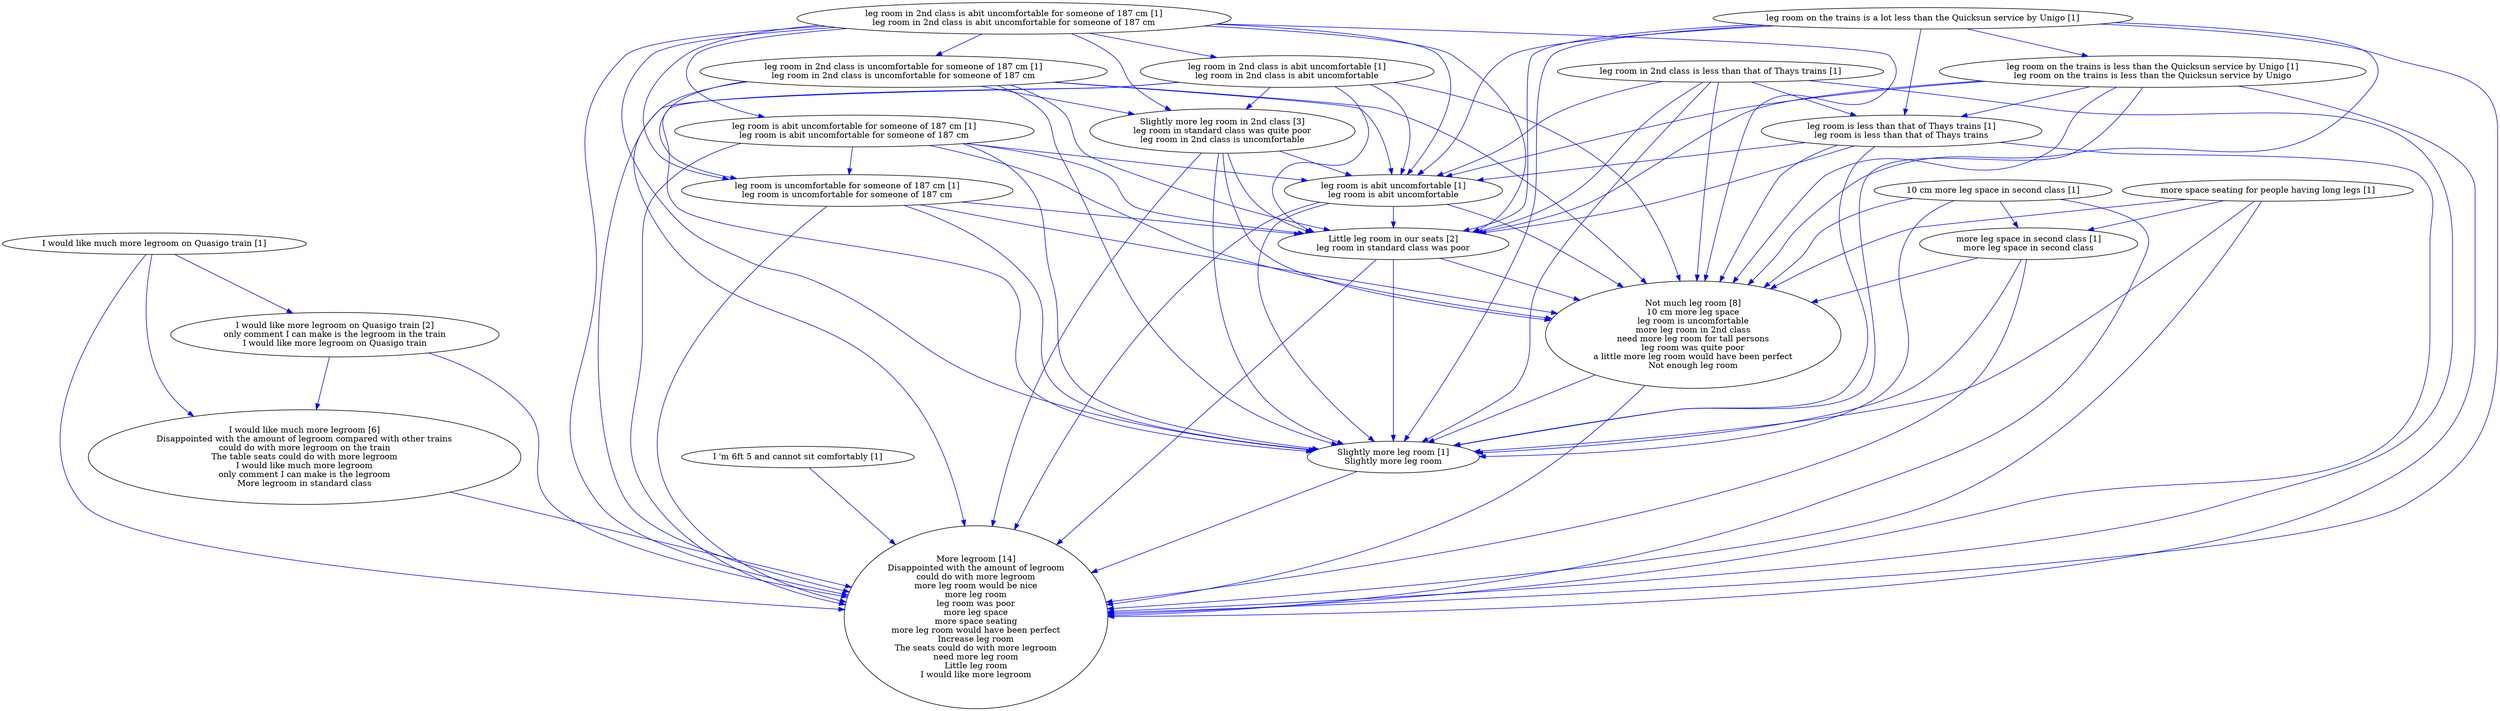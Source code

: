 digraph collapsedGraph {
"I would like more legroom on Quasigo train [2]\nonly comment I can make is the legroom in the train\nI would like more legroom on Quasigo train""More legroom [14]\nDisappointed with the amount of legroom\ncould do with more legroom\nmore leg room would be nice\nmore leg room\nleg room was poor\nmore leg space\nmore space seating\nmore leg room would have been perfect\nIncrease leg room\nThe seats could do with more legroom\nneed more leg room\nLittle leg room\nI would like more legroom""Little leg room in our seats [2]\nleg room in standard class was poor""Slightly more leg room in 2nd class [3]\nleg room in standard class was quite poor\nleg room in 2nd class is uncomfortable""I would like much more legroom [6]\nDisappointed with the amount of legroom compared with other trains\ncould do with more legroom on the train\nThe table seats could do with more legroom\nI would like much more legroom\nonly comment I can make is the legroom\nMore legroom in standard class""Not much leg room [8]\n10 cm more leg space\nleg room is uncomfortable\nmore leg room in 2nd class\nneed more leg room for tall persons\nleg room was quite poor\na little more leg room would have been perfect\nNot enough leg room""10 cm more leg space in second class [1]""more leg space in second class [1]\nmore leg space in second class""I 'm 6ft 5 and cannot sit comfortably [1]""I would like much more legroom on Quasigo train [1]""Slightly more leg room [1]\nSlightly more leg room""leg room in 2nd class is abit uncomfortable for someone of 187 cm [1]\nleg room in 2nd class is abit uncomfortable for someone of 187 cm""leg room is abit uncomfortable for someone of 187 cm [1]\nleg room is abit uncomfortable for someone of 187 cm""leg room is abit uncomfortable [1]\nleg room is abit uncomfortable""leg room is uncomfortable for someone of 187 cm [1]\nleg room is uncomfortable for someone of 187 cm""leg room in 2nd class is abit uncomfortable [1]\nleg room in 2nd class is abit uncomfortable""leg room in 2nd class is uncomfortable for someone of 187 cm [1]\nleg room in 2nd class is uncomfortable for someone of 187 cm""leg room in 2nd class is less than that of Thays trains [1]""leg room is less than that of Thays trains [1]\nleg room is less than that of Thays trains""leg room on the trains is a lot less than the Quicksun service by Unigo [1]""leg room on the trains is less than the Quicksun service by Unigo [1]\nleg room on the trains is less than the Quicksun service by Unigo""more space seating for people having long legs [1]""leg room in 2nd class is abit uncomfortable [1]\nleg room in 2nd class is abit uncomfortable" -> "Little leg room in our seats [2]\nleg room in standard class was poor" [color=blue]
"Slightly more leg room in 2nd class [3]\nleg room in standard class was quite poor\nleg room in 2nd class is uncomfortable" -> "Slightly more leg room [1]\nSlightly more leg room" [color=blue]
"Slightly more leg room in 2nd class [3]\nleg room in standard class was quite poor\nleg room in 2nd class is uncomfortable" -> "More legroom [14]\nDisappointed with the amount of legroom\ncould do with more legroom\nmore leg room would be nice\nmore leg room\nleg room was poor\nmore leg space\nmore space seating\nmore leg room would have been perfect\nIncrease leg room\nThe seats could do with more legroom\nneed more leg room\nLittle leg room\nI would like more legroom" [color=blue]
"Not much leg room [8]\n10 cm more leg space\nleg room is uncomfortable\nmore leg room in 2nd class\nneed more leg room for tall persons\nleg room was quite poor\na little more leg room would have been perfect\nNot enough leg room" -> "More legroom [14]\nDisappointed with the amount of legroom\ncould do with more legroom\nmore leg room would be nice\nmore leg room\nleg room was poor\nmore leg space\nmore space seating\nmore leg room would have been perfect\nIncrease leg room\nThe seats could do with more legroom\nneed more leg room\nLittle leg room\nI would like more legroom" [color=blue]
"leg room on the trains is less than the Quicksun service by Unigo [1]\nleg room on the trains is less than the Quicksun service by Unigo" -> "Slightly more leg room [1]\nSlightly more leg room" [color=blue]
"leg room on the trains is less than the Quicksun service by Unigo [1]\nleg room on the trains is less than the Quicksun service by Unigo" -> "leg room is abit uncomfortable [1]\nleg room is abit uncomfortable" [color=blue]
"leg room on the trains is less than the Quicksun service by Unigo [1]\nleg room on the trains is less than the Quicksun service by Unigo" -> "More legroom [14]\nDisappointed with the amount of legroom\ncould do with more legroom\nmore leg room would be nice\nmore leg room\nleg room was poor\nmore leg space\nmore space seating\nmore leg room would have been perfect\nIncrease leg room\nThe seats could do with more legroom\nneed more leg room\nLittle leg room\nI would like more legroom" [color=blue]
"leg room in 2nd class is abit uncomfortable for someone of 187 cm [1]\nleg room in 2nd class is abit uncomfortable for someone of 187 cm" -> "More legroom [14]\nDisappointed with the amount of legroom\ncould do with more legroom\nmore leg room would be nice\nmore leg room\nleg room was poor\nmore leg space\nmore space seating\nmore leg room would have been perfect\nIncrease leg room\nThe seats could do with more legroom\nneed more leg room\nLittle leg room\nI would like more legroom" [color=blue]
"leg room in 2nd class is abit uncomfortable for someone of 187 cm [1]\nleg room in 2nd class is abit uncomfortable for someone of 187 cm" -> "Slightly more leg room [1]\nSlightly more leg room" [color=blue]
"Slightly more leg room in 2nd class [3]\nleg room in standard class was quite poor\nleg room in 2nd class is uncomfortable" -> "leg room is abit uncomfortable [1]\nleg room is abit uncomfortable" [color=blue]
"more space seating for people having long legs [1]" -> "More legroom [14]\nDisappointed with the amount of legroom\ncould do with more legroom\nmore leg room would be nice\nmore leg room\nleg room was poor\nmore leg space\nmore space seating\nmore leg room would have been perfect\nIncrease leg room\nThe seats could do with more legroom\nneed more leg room\nLittle leg room\nI would like more legroom" [color=blue]
"more leg space in second class [1]\nmore leg space in second class" -> "Not much leg room [8]\n10 cm more leg space\nleg room is uncomfortable\nmore leg room in 2nd class\nneed more leg room for tall persons\nleg room was quite poor\na little more leg room would have been perfect\nNot enough leg room" [color=blue]
"more leg space in second class [1]\nmore leg space in second class" -> "More legroom [14]\nDisappointed with the amount of legroom\ncould do with more legroom\nmore leg room would be nice\nmore leg room\nleg room was poor\nmore leg space\nmore space seating\nmore leg room would have been perfect\nIncrease leg room\nThe seats could do with more legroom\nneed more leg room\nLittle leg room\nI would like more legroom" [color=blue]
"10 cm more leg space in second class [1]" -> "Slightly more leg room [1]\nSlightly more leg room" [color=blue]
"leg room in 2nd class is uncomfortable for someone of 187 cm [1]\nleg room in 2nd class is uncomfortable for someone of 187 cm" -> "More legroom [14]\nDisappointed with the amount of legroom\ncould do with more legroom\nmore leg room would be nice\nmore leg room\nleg room was poor\nmore leg space\nmore space seating\nmore leg room would have been perfect\nIncrease leg room\nThe seats could do with more legroom\nneed more leg room\nLittle leg room\nI would like more legroom" [color=blue]
"leg room in 2nd class is uncomfortable for someone of 187 cm [1]\nleg room in 2nd class is uncomfortable for someone of 187 cm" -> "Slightly more leg room [1]\nSlightly more leg room" [color=blue]
"leg room on the trains is a lot less than the Quicksun service by Unigo [1]" -> "Not much leg room [8]\n10 cm more leg space\nleg room is uncomfortable\nmore leg room in 2nd class\nneed more leg room for tall persons\nleg room was quite poor\na little more leg room would have been perfect\nNot enough leg room" [color=blue]
"leg room is less than that of Thays trains [1]\nleg room is less than that of Thays trains" -> "More legroom [14]\nDisappointed with the amount of legroom\ncould do with more legroom\nmore leg room would be nice\nmore leg room\nleg room was poor\nmore leg space\nmore space seating\nmore leg room would have been perfect\nIncrease leg room\nThe seats could do with more legroom\nneed more leg room\nLittle leg room\nI would like more legroom" [color=blue]
"leg room is less than that of Thays trains [1]\nleg room is less than that of Thays trains" -> "leg room is abit uncomfortable [1]\nleg room is abit uncomfortable" [color=blue]
"Slightly more leg room in 2nd class [3]\nleg room in standard class was quite poor\nleg room in 2nd class is uncomfortable" -> "Not much leg room [8]\n10 cm more leg space\nleg room is uncomfortable\nmore leg room in 2nd class\nneed more leg room for tall persons\nleg room was quite poor\na little more leg room would have been perfect\nNot enough leg room" [color=blue]
"leg room is uncomfortable for someone of 187 cm [1]\nleg room is uncomfortable for someone of 187 cm" -> "More legroom [14]\nDisappointed with the amount of legroom\ncould do with more legroom\nmore leg room would be nice\nmore leg room\nleg room was poor\nmore leg space\nmore space seating\nmore leg room would have been perfect\nIncrease leg room\nThe seats could do with more legroom\nneed more leg room\nLittle leg room\nI would like more legroom" [color=blue]
"leg room is less than that of Thays trains [1]\nleg room is less than that of Thays trains" -> "Slightly more leg room [1]\nSlightly more leg room" [color=blue]
"leg room on the trains is a lot less than the Quicksun service by Unigo [1]" -> "Little leg room in our seats [2]\nleg room in standard class was poor" [color=blue]
"leg room on the trains is a lot less than the Quicksun service by Unigo [1]" -> "leg room is less than that of Thays trains [1]\nleg room is less than that of Thays trains" [color=blue]
"leg room is uncomfortable for someone of 187 cm [1]\nleg room is uncomfortable for someone of 187 cm" -> "Little leg room in our seats [2]\nleg room in standard class was poor" [color=blue]
"leg room in 2nd class is uncomfortable for someone of 187 cm [1]\nleg room in 2nd class is uncomfortable for someone of 187 cm" -> "Little leg room in our seats [2]\nleg room in standard class was poor" [color=blue]
"leg room is uncomfortable for someone of 187 cm [1]\nleg room is uncomfortable for someone of 187 cm" -> "Slightly more leg room [1]\nSlightly more leg room" [color=blue]
"leg room in 2nd class is uncomfortable for someone of 187 cm [1]\nleg room in 2nd class is uncomfortable for someone of 187 cm" -> "Not much leg room [8]\n10 cm more leg space\nleg room is uncomfortable\nmore leg room in 2nd class\nneed more leg room for tall persons\nleg room was quite poor\na little more leg room would have been perfect\nNot enough leg room" [color=blue]
"leg room is less than that of Thays trains [1]\nleg room is less than that of Thays trains" -> "Not much leg room [8]\n10 cm more leg space\nleg room is uncomfortable\nmore leg room in 2nd class\nneed more leg room for tall persons\nleg room was quite poor\na little more leg room would have been perfect\nNot enough leg room" [color=blue]
"leg room is uncomfortable for someone of 187 cm [1]\nleg room is uncomfortable for someone of 187 cm" -> "Not much leg room [8]\n10 cm more leg space\nleg room is uncomfortable\nmore leg room in 2nd class\nneed more leg room for tall persons\nleg room was quite poor\na little more leg room would have been perfect\nNot enough leg room" [color=blue]
"leg room is less than that of Thays trains [1]\nleg room is less than that of Thays trains" -> "Little leg room in our seats [2]\nleg room in standard class was poor" [color=blue]
"Slightly more leg room in 2nd class [3]\nleg room in standard class was quite poor\nleg room in 2nd class is uncomfortable" -> "Little leg room in our seats [2]\nleg room in standard class was poor" [color=blue]
"leg room in 2nd class is abit uncomfortable [1]\nleg room in 2nd class is abit uncomfortable" -> "More legroom [14]\nDisappointed with the amount of legroom\ncould do with more legroom\nmore leg room would be nice\nmore leg room\nleg room was poor\nmore leg space\nmore space seating\nmore leg room would have been perfect\nIncrease leg room\nThe seats could do with more legroom\nneed more leg room\nLittle leg room\nI would like more legroom" [color=blue]
"leg room in 2nd class is abit uncomfortable [1]\nleg room in 2nd class is abit uncomfortable" -> "Slightly more leg room [1]\nSlightly more leg room" [color=blue]
"Slightly more leg room [1]\nSlightly more leg room" -> "More legroom [14]\nDisappointed with the amount of legroom\ncould do with more legroom\nmore leg room would be nice\nmore leg room\nleg room was poor\nmore leg space\nmore space seating\nmore leg room would have been perfect\nIncrease leg room\nThe seats could do with more legroom\nneed more leg room\nLittle leg room\nI would like more legroom" [color=blue]
"I would like much more legroom [6]\nDisappointed with the amount of legroom compared with other trains\ncould do with more legroom on the train\nThe table seats could do with more legroom\nI would like much more legroom\nonly comment I can make is the legroom\nMore legroom in standard class" -> "More legroom [14]\nDisappointed with the amount of legroom\ncould do with more legroom\nmore leg room would be nice\nmore leg room\nleg room was poor\nmore leg space\nmore space seating\nmore leg room would have been perfect\nIncrease leg room\nThe seats could do with more legroom\nneed more leg room\nLittle leg room\nI would like more legroom" [color=blue]
"10 cm more leg space in second class [1]" -> "More legroom [14]\nDisappointed with the amount of legroom\ncould do with more legroom\nmore leg room would be nice\nmore leg room\nleg room was poor\nmore leg space\nmore space seating\nmore leg room would have been perfect\nIncrease leg room\nThe seats could do with more legroom\nneed more leg room\nLittle leg room\nI would like more legroom" [color=blue]
"10 cm more leg space in second class [1]" -> "Not much leg room [8]\n10 cm more leg space\nleg room is uncomfortable\nmore leg room in 2nd class\nneed more leg room for tall persons\nleg room was quite poor\na little more leg room would have been perfect\nNot enough leg room" [color=blue]
"leg room in 2nd class is less than that of Thays trains [1]" -> "More legroom [14]\nDisappointed with the amount of legroom\ncould do with more legroom\nmore leg room would be nice\nmore leg room\nleg room was poor\nmore leg space\nmore space seating\nmore leg room would have been perfect\nIncrease leg room\nThe seats could do with more legroom\nneed more leg room\nLittle leg room\nI would like more legroom" [color=blue]
"leg room in 2nd class is less than that of Thays trains [1]" -> "leg room is abit uncomfortable [1]\nleg room is abit uncomfortable" [color=blue]
"leg room in 2nd class is less than that of Thays trains [1]" -> "Slightly more leg room [1]\nSlightly more leg room" [color=blue]
"leg room is abit uncomfortable for someone of 187 cm [1]\nleg room is abit uncomfortable for someone of 187 cm" -> "Slightly more leg room [1]\nSlightly more leg room" [color=blue]
"leg room is abit uncomfortable for someone of 187 cm [1]\nleg room is abit uncomfortable for someone of 187 cm" -> "More legroom [14]\nDisappointed with the amount of legroom\ncould do with more legroom\nmore leg room would be nice\nmore leg room\nleg room was poor\nmore leg space\nmore space seating\nmore leg room would have been perfect\nIncrease leg room\nThe seats could do with more legroom\nneed more leg room\nLittle leg room\nI would like more legroom" [color=blue]
"leg room is abit uncomfortable [1]\nleg room is abit uncomfortable" -> "Slightly more leg room [1]\nSlightly more leg room" [color=blue]
"leg room is abit uncomfortable [1]\nleg room is abit uncomfortable" -> "More legroom [14]\nDisappointed with the amount of legroom\ncould do with more legroom\nmore leg room would be nice\nmore leg room\nleg room was poor\nmore leg space\nmore space seating\nmore leg room would have been perfect\nIncrease leg room\nThe seats could do with more legroom\nneed more leg room\nLittle leg room\nI would like more legroom" [color=blue]
"leg room is abit uncomfortable for someone of 187 cm [1]\nleg room is abit uncomfortable for someone of 187 cm" -> "Little leg room in our seats [2]\nleg room in standard class was poor" [color=blue]
"leg room is abit uncomfortable for someone of 187 cm [1]\nleg room is abit uncomfortable for someone of 187 cm" -> "Not much leg room [8]\n10 cm more leg space\nleg room is uncomfortable\nmore leg room in 2nd class\nneed more leg room for tall persons\nleg room was quite poor\na little more leg room would have been perfect\nNot enough leg room" [color=blue]
"leg room on the trains is less than the Quicksun service by Unigo [1]\nleg room on the trains is less than the Quicksun service by Unigo" -> "Not much leg room [8]\n10 cm more leg space\nleg room is uncomfortable\nmore leg room in 2nd class\nneed more leg room for tall persons\nleg room was quite poor\na little more leg room would have been perfect\nNot enough leg room" [color=blue]
"leg room on the trains is less than the Quicksun service by Unigo [1]\nleg room on the trains is less than the Quicksun service by Unigo" -> "leg room is less than that of Thays trains [1]\nleg room is less than that of Thays trains" [color=blue]
"leg room on the trains is less than the Quicksun service by Unigo [1]\nleg room on the trains is less than the Quicksun service by Unigo" -> "Little leg room in our seats [2]\nleg room in standard class was poor" [color=blue]
"leg room on the trains is a lot less than the Quicksun service by Unigo [1]" -> "More legroom [14]\nDisappointed with the amount of legroom\ncould do with more legroom\nmore leg room would be nice\nmore leg room\nleg room was poor\nmore leg space\nmore space seating\nmore leg room would have been perfect\nIncrease leg room\nThe seats could do with more legroom\nneed more leg room\nLittle leg room\nI would like more legroom" [color=blue]
"leg room on the trains is a lot less than the Quicksun service by Unigo [1]" -> "leg room is abit uncomfortable [1]\nleg room is abit uncomfortable" [color=blue]
"I would like much more legroom on Quasigo train [1]" -> "I would like much more legroom [6]\nDisappointed with the amount of legroom compared with other trains\ncould do with more legroom on the train\nThe table seats could do with more legroom\nI would like much more legroom\nonly comment I can make is the legroom\nMore legroom in standard class" [color=blue]
"leg room in 2nd class is less than that of Thays trains [1]" -> "Little leg room in our seats [2]\nleg room in standard class was poor" [color=blue]
"leg room on the trains is a lot less than the Quicksun service by Unigo [1]" -> "Slightly more leg room [1]\nSlightly more leg room" [color=blue]
"I 'm 6ft 5 and cannot sit comfortably [1]" -> "More legroom [14]\nDisappointed with the amount of legroom\ncould do with more legroom\nmore leg room would be nice\nmore leg room\nleg room was poor\nmore leg space\nmore space seating\nmore leg room would have been perfect\nIncrease leg room\nThe seats could do with more legroom\nneed more leg room\nLittle leg room\nI would like more legroom" [color=blue]
"leg room in 2nd class is less than that of Thays trains [1]" -> "Not much leg room [8]\n10 cm more leg space\nleg room is uncomfortable\nmore leg room in 2nd class\nneed more leg room for tall persons\nleg room was quite poor\na little more leg room would have been perfect\nNot enough leg room" [color=blue]
"I would like much more legroom on Quasigo train [1]" -> "I would like more legroom on Quasigo train [2]\nonly comment I can make is the legroom in the train\nI would like more legroom on Quasigo train" [color=blue]
"Little leg room in our seats [2]\nleg room in standard class was poor" -> "Slightly more leg room [1]\nSlightly more leg room" [color=blue]
"Little leg room in our seats [2]\nleg room in standard class was poor" -> "More legroom [14]\nDisappointed with the amount of legroom\ncould do with more legroom\nmore leg room would be nice\nmore leg room\nleg room was poor\nmore leg space\nmore space seating\nmore leg room would have been perfect\nIncrease leg room\nThe seats could do with more legroom\nneed more leg room\nLittle leg room\nI would like more legroom" [color=blue]
"I would like much more legroom on Quasigo train [1]" -> "More legroom [14]\nDisappointed with the amount of legroom\ncould do with more legroom\nmore leg room would be nice\nmore leg room\nleg room was poor\nmore leg space\nmore space seating\nmore leg room would have been perfect\nIncrease leg room\nThe seats could do with more legroom\nneed more leg room\nLittle leg room\nI would like more legroom" [color=blue]
"I would like more legroom on Quasigo train [2]\nonly comment I can make is the legroom in the train\nI would like more legroom on Quasigo train" -> "I would like much more legroom [6]\nDisappointed with the amount of legroom compared with other trains\ncould do with more legroom on the train\nThe table seats could do with more legroom\nI would like much more legroom\nonly comment I can make is the legroom\nMore legroom in standard class" [color=blue]
"leg room in 2nd class is abit uncomfortable [1]\nleg room in 2nd class is abit uncomfortable" -> "Slightly more leg room in 2nd class [3]\nleg room in standard class was quite poor\nleg room in 2nd class is uncomfortable" [color=blue]
"more space seating for people having long legs [1]" -> "more leg space in second class [1]\nmore leg space in second class" [color=blue]
"leg room is abit uncomfortable [1]\nleg room is abit uncomfortable" -> "Little leg room in our seats [2]\nleg room in standard class was poor" [color=blue]
"more space seating for people having long legs [1]" -> "Slightly more leg room [1]\nSlightly more leg room" [color=blue]
"leg room in 2nd class is abit uncomfortable [1]\nleg room in 2nd class is abit uncomfortable" -> "Not much leg room [8]\n10 cm more leg space\nleg room is uncomfortable\nmore leg room in 2nd class\nneed more leg room for tall persons\nleg room was quite poor\na little more leg room would have been perfect\nNot enough leg room" [color=blue]
"leg room in 2nd class is abit uncomfortable for someone of 187 cm [1]\nleg room in 2nd class is abit uncomfortable for someone of 187 cm" -> "Slightly more leg room in 2nd class [3]\nleg room in standard class was quite poor\nleg room in 2nd class is uncomfortable" [color=blue]
"leg room is abit uncomfortable [1]\nleg room is abit uncomfortable" -> "Not much leg room [8]\n10 cm more leg space\nleg room is uncomfortable\nmore leg room in 2nd class\nneed more leg room for tall persons\nleg room was quite poor\na little more leg room would have been perfect\nNot enough leg room" [color=blue]
"I would like more legroom on Quasigo train [2]\nonly comment I can make is the legroom in the train\nI would like more legroom on Quasigo train" -> "More legroom [14]\nDisappointed with the amount of legroom\ncould do with more legroom\nmore leg room would be nice\nmore leg room\nleg room was poor\nmore leg space\nmore space seating\nmore leg room would have been perfect\nIncrease leg room\nThe seats could do with more legroom\nneed more leg room\nLittle leg room\nI would like more legroom" [color=blue]
"leg room in 2nd class is abit uncomfortable for someone of 187 cm [1]\nleg room in 2nd class is abit uncomfortable for someone of 187 cm" -> "Little leg room in our seats [2]\nleg room in standard class was poor" [color=blue]
"more leg space in second class [1]\nmore leg space in second class" -> "Slightly more leg room [1]\nSlightly more leg room" [color=blue]
"leg room in 2nd class is abit uncomfortable for someone of 187 cm [1]\nleg room in 2nd class is abit uncomfortable for someone of 187 cm" -> "Not much leg room [8]\n10 cm more leg space\nleg room is uncomfortable\nmore leg room in 2nd class\nneed more leg room for tall persons\nleg room was quite poor\na little more leg room would have been perfect\nNot enough leg room" [color=blue]
"10 cm more leg space in second class [1]" -> "more leg space in second class [1]\nmore leg space in second class" [color=blue]
"leg room in 2nd class is abit uncomfortable for someone of 187 cm [1]\nleg room in 2nd class is abit uncomfortable for someone of 187 cm" -> "leg room is abit uncomfortable for someone of 187 cm [1]\nleg room is abit uncomfortable for someone of 187 cm" [color=blue]
"leg room is abit uncomfortable for someone of 187 cm [1]\nleg room is abit uncomfortable for someone of 187 cm" -> "leg room is abit uncomfortable [1]\nleg room is abit uncomfortable" [color=blue]
"leg room is abit uncomfortable for someone of 187 cm [1]\nleg room is abit uncomfortable for someone of 187 cm" -> "leg room is uncomfortable for someone of 187 cm [1]\nleg room is uncomfortable for someone of 187 cm" [color=blue]
"leg room in 2nd class is abit uncomfortable for someone of 187 cm [1]\nleg room in 2nd class is abit uncomfortable for someone of 187 cm" -> "leg room in 2nd class is abit uncomfortable [1]\nleg room in 2nd class is abit uncomfortable" [color=blue]
"leg room in 2nd class is abit uncomfortable [1]\nleg room in 2nd class is abit uncomfortable" -> "leg room is abit uncomfortable [1]\nleg room is abit uncomfortable" [color=blue]
"leg room in 2nd class is abit uncomfortable for someone of 187 cm [1]\nleg room in 2nd class is abit uncomfortable for someone of 187 cm" -> "leg room in 2nd class is uncomfortable for someone of 187 cm [1]\nleg room in 2nd class is uncomfortable for someone of 187 cm" [color=blue]
"leg room in 2nd class is uncomfortable for someone of 187 cm [1]\nleg room in 2nd class is uncomfortable for someone of 187 cm" -> "leg room is uncomfortable for someone of 187 cm [1]\nleg room is uncomfortable for someone of 187 cm" [color=blue]
"leg room in 2nd class is abit uncomfortable for someone of 187 cm [1]\nleg room in 2nd class is abit uncomfortable for someone of 187 cm" -> "leg room is uncomfortable for someone of 187 cm [1]\nleg room is uncomfortable for someone of 187 cm" [color=blue]
"leg room in 2nd class is abit uncomfortable for someone of 187 cm [1]\nleg room in 2nd class is abit uncomfortable for someone of 187 cm" -> "leg room is abit uncomfortable [1]\nleg room is abit uncomfortable" [color=blue]
"leg room in 2nd class is less than that of Thays trains [1]" -> "leg room is less than that of Thays trains [1]\nleg room is less than that of Thays trains" [color=blue]
"leg room on the trains is a lot less than the Quicksun service by Unigo [1]" -> "leg room on the trains is less than the Quicksun service by Unigo [1]\nleg room on the trains is less than the Quicksun service by Unigo" [color=blue]
"Not much leg room [8]\n10 cm more leg space\nleg room is uncomfortable\nmore leg room in 2nd class\nneed more leg room for tall persons\nleg room was quite poor\na little more leg room would have been perfect\nNot enough leg room" -> "Slightly more leg room [1]\nSlightly more leg room" [color=blue]
"leg room in 2nd class is uncomfortable for someone of 187 cm [1]\nleg room in 2nd class is uncomfortable for someone of 187 cm" -> "Slightly more leg room in 2nd class [3]\nleg room in standard class was quite poor\nleg room in 2nd class is uncomfortable" [color=blue]
"leg room in 2nd class is uncomfortable for someone of 187 cm [1]\nleg room in 2nd class is uncomfortable for someone of 187 cm" -> "leg room is abit uncomfortable [1]\nleg room is abit uncomfortable" [color=blue]
"Little leg room in our seats [2]\nleg room in standard class was poor" -> "Not much leg room [8]\n10 cm more leg space\nleg room is uncomfortable\nmore leg room in 2nd class\nneed more leg room for tall persons\nleg room was quite poor\na little more leg room would have been perfect\nNot enough leg room" [color=blue]
"more space seating for people having long legs [1]" -> "Not much leg room [8]\n10 cm more leg space\nleg room is uncomfortable\nmore leg room in 2nd class\nneed more leg room for tall persons\nleg room was quite poor\na little more leg room would have been perfect\nNot enough leg room" [color=blue]
}